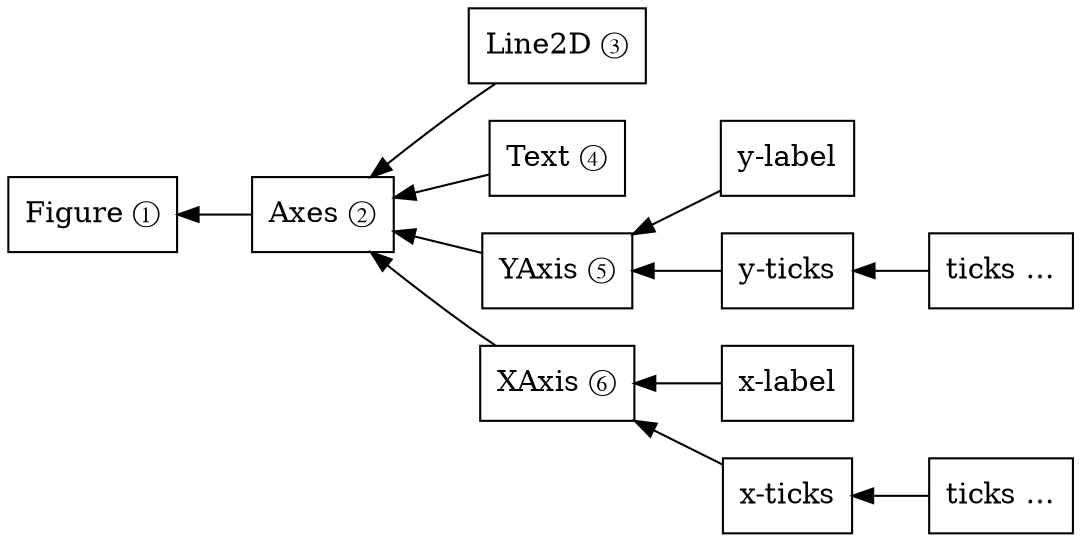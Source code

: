digraph G  {
        rankdir=RL;
        node[shape=box];
        figure [label="Figure ①"];
        axes [label="Axes ②"];
        line [label="Line2D ③"];
        title [label="Text ④"];
        yaxis [label="YAxis ⑤"];
        xaxis [label="XAxis ⑥"];
        axes -> figure;
        title -> axes;
        xaxis -> axes;
        yaxis -> axes;
        line -> axes;
        "x-label" -> xaxis;
        "y-label" -> yaxis;
        "x-ticks" -> xaxis;
        tick1 [label="ticks …"];
        tick1 -> "x-ticks";
        "y-ticks" -> yaxis;
        tick2 [label="ticks …"];
        tick2 -> "y-ticks";
}
